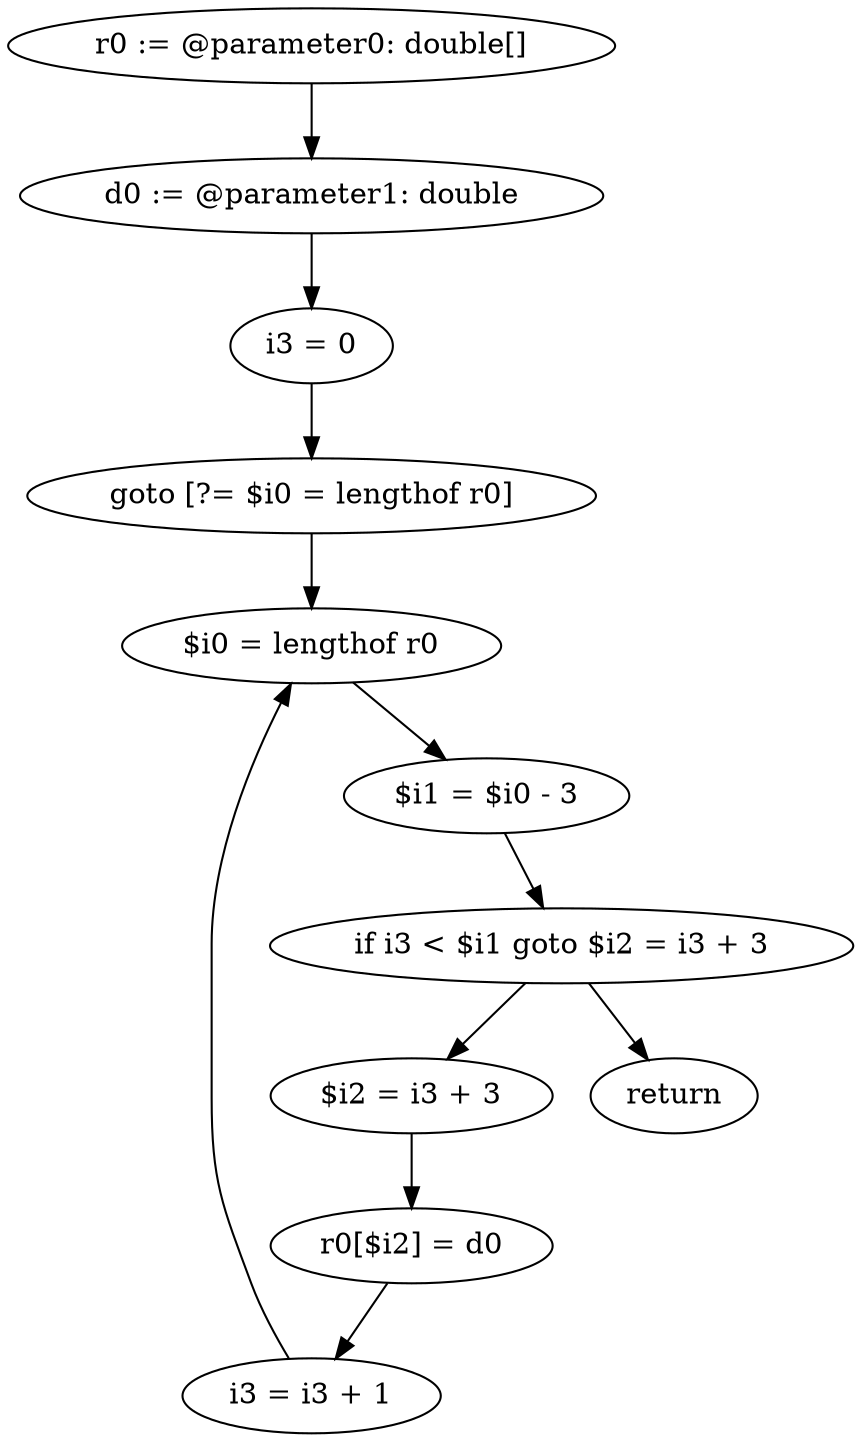 digraph "unitGraph" {
    "r0 := @parameter0: double[]"
    "d0 := @parameter1: double"
    "i3 = 0"
    "goto [?= $i0 = lengthof r0]"
    "$i2 = i3 + 3"
    "r0[$i2] = d0"
    "i3 = i3 + 1"
    "$i0 = lengthof r0"
    "$i1 = $i0 - 3"
    "if i3 < $i1 goto $i2 = i3 + 3"
    "return"
    "r0 := @parameter0: double[]"->"d0 := @parameter1: double";
    "d0 := @parameter1: double"->"i3 = 0";
    "i3 = 0"->"goto [?= $i0 = lengthof r0]";
    "goto [?= $i0 = lengthof r0]"->"$i0 = lengthof r0";
    "$i2 = i3 + 3"->"r0[$i2] = d0";
    "r0[$i2] = d0"->"i3 = i3 + 1";
    "i3 = i3 + 1"->"$i0 = lengthof r0";
    "$i0 = lengthof r0"->"$i1 = $i0 - 3";
    "$i1 = $i0 - 3"->"if i3 < $i1 goto $i2 = i3 + 3";
    "if i3 < $i1 goto $i2 = i3 + 3"->"return";
    "if i3 < $i1 goto $i2 = i3 + 3"->"$i2 = i3 + 3";
}
